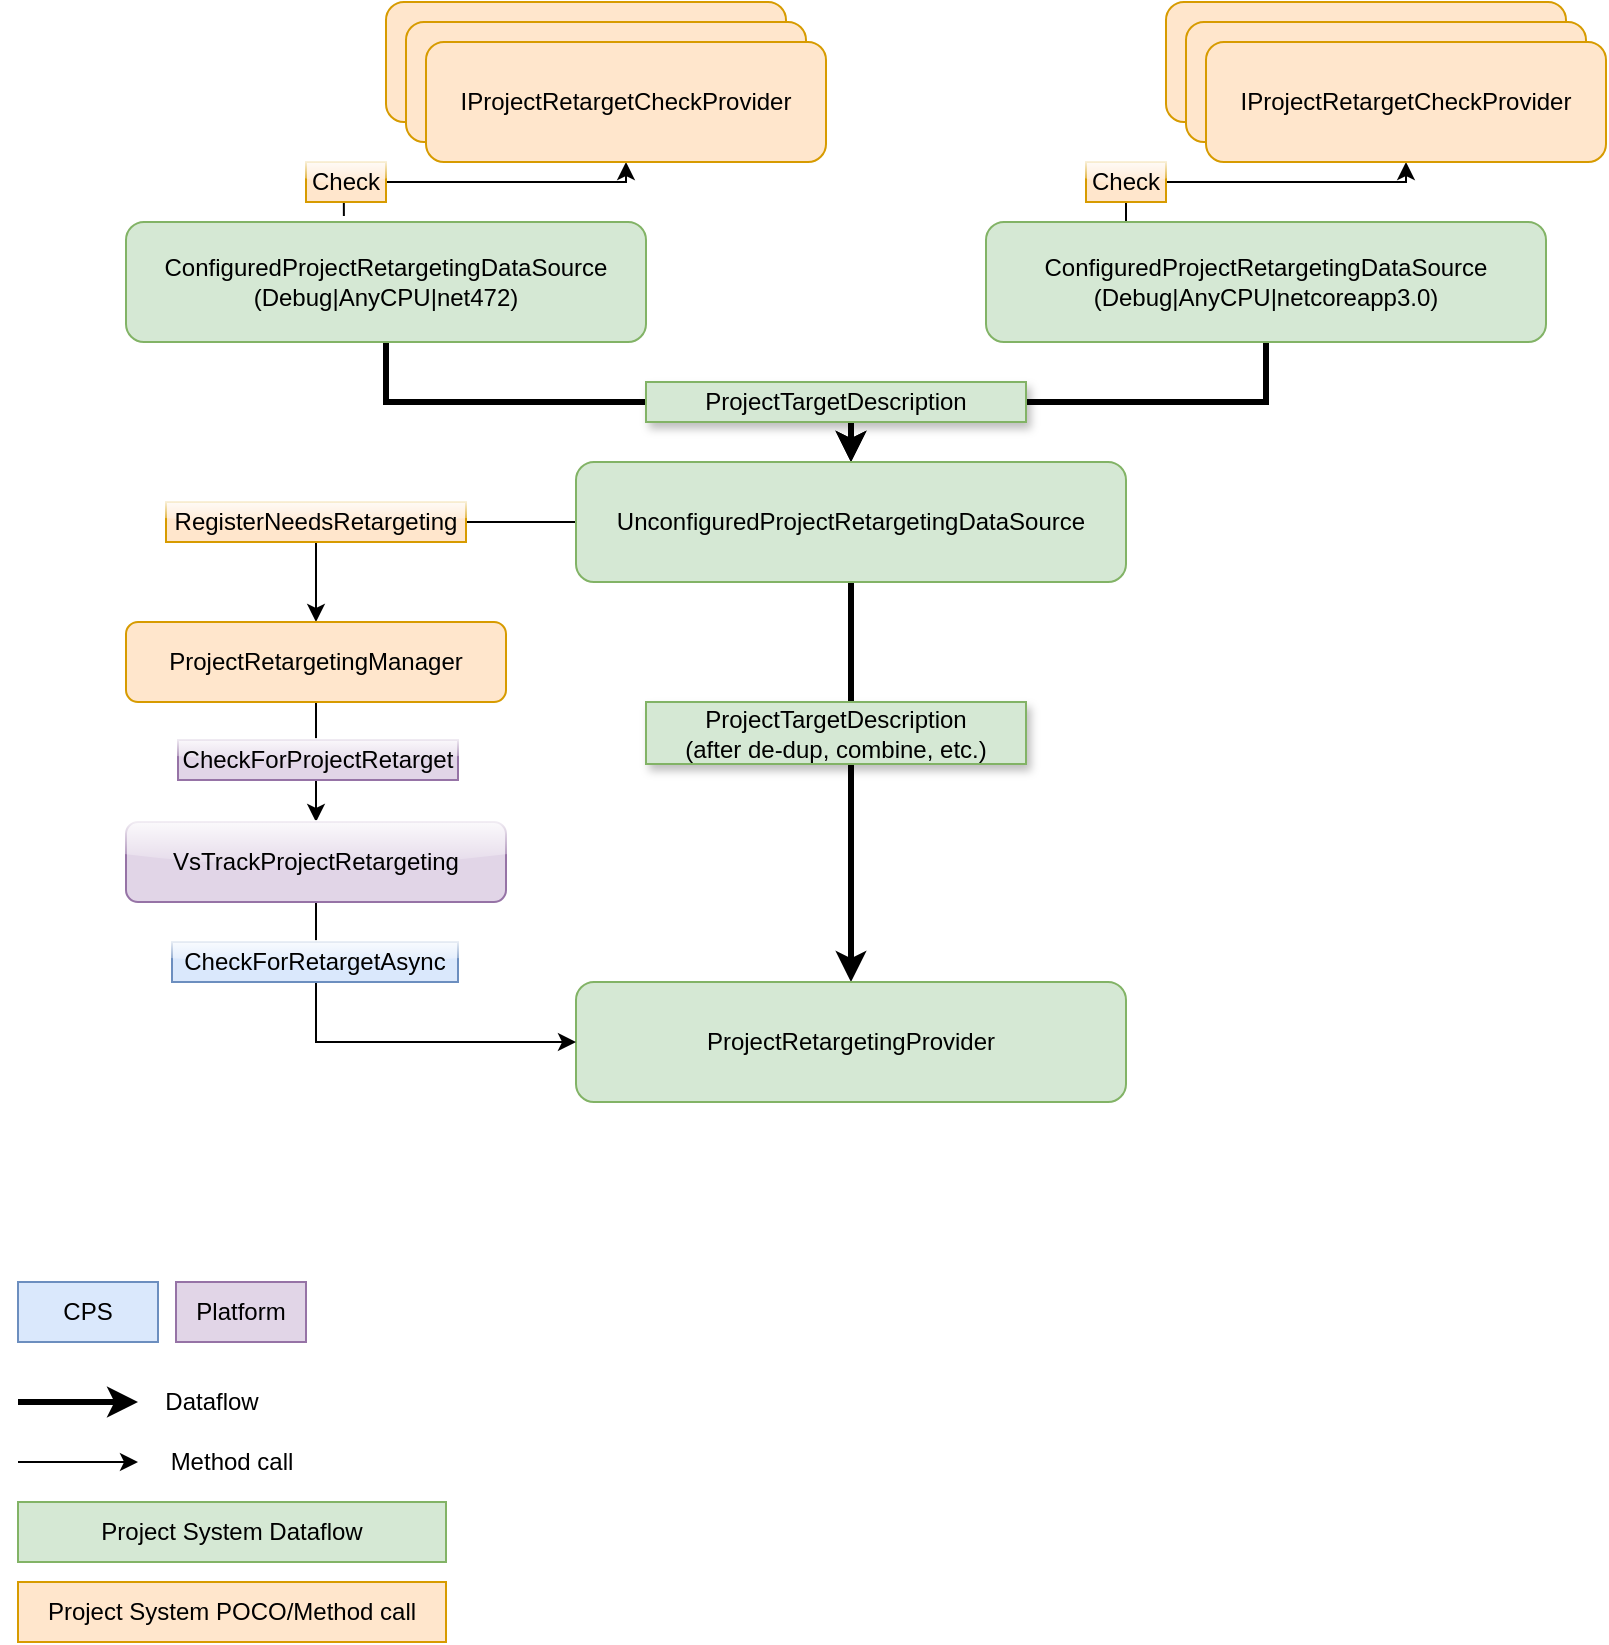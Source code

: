 <mxfile version="13.1.1" type="github"><diagram id="QwT3GvjlqfUxTfFNQaEm" name="Page-1"><mxGraphModel dx="1498" dy="901" grid="1" gridSize="10" guides="1" tooltips="1" connect="1" arrows="1" fold="1" page="1" pageScale="1" pageWidth="850" pageHeight="1100" math="0" shadow="0"><root><mxCell id="0"/><mxCell id="1" parent="0"/><mxCell id="g1vAEb4mUmX5ct7mcEg2-14" style="edgeStyle=orthogonalEdgeStyle;rounded=0;orthogonalLoop=1;jettySize=auto;html=1;exitX=0.419;exitY=-0.05;exitDx=0;exitDy=0;entryX=0.5;entryY=1;entryDx=0;entryDy=0;exitPerimeter=0;" edge="1" parent="1" source="g1vAEb4mUmX5ct7mcEg2-5" target="g1vAEb4mUmX5ct7mcEg2-9"><mxGeometry relative="1" as="geometry"><Array as="points"><mxPoint x="189" y="100"/><mxPoint x="330" y="100"/></Array></mxGeometry></mxCell><mxCell id="g1vAEb4mUmX5ct7mcEg2-19" style="edgeStyle=orthogonalEdgeStyle;rounded=0;orthogonalLoop=1;jettySize=auto;html=1;exitX=0.5;exitY=1;exitDx=0;exitDy=0;entryX=0.5;entryY=0;entryDx=0;entryDy=0;startSize=6;endSize=6;strokeWidth=3;" edge="1" parent="1" source="g1vAEb4mUmX5ct7mcEg2-5" target="g1vAEb4mUmX5ct7mcEg2-18"><mxGeometry relative="1" as="geometry"/></mxCell><mxCell id="g1vAEb4mUmX5ct7mcEg2-5" value="ConfiguredProjectRetargetingDataSource&lt;br&gt;(Debug|AnyCPU|net472)" style="rounded=1;whiteSpace=wrap;html=1;fillColor=#d5e8d4;strokeColor=#82b366;" vertex="1" parent="1"><mxGeometry x="80" y="120" width="260" height="60" as="geometry"/></mxCell><mxCell id="g1vAEb4mUmX5ct7mcEg2-17" style="edgeStyle=orthogonalEdgeStyle;rounded=0;orthogonalLoop=1;jettySize=auto;html=1;exitX=0.25;exitY=0;exitDx=0;exitDy=0;entryX=0.5;entryY=1;entryDx=0;entryDy=0;" edge="1" parent="1" source="g1vAEb4mUmX5ct7mcEg2-6" target="g1vAEb4mUmX5ct7mcEg2-12"><mxGeometry relative="1" as="geometry"/></mxCell><mxCell id="g1vAEb4mUmX5ct7mcEg2-20" style="edgeStyle=orthogonalEdgeStyle;rounded=0;orthogonalLoop=1;jettySize=auto;html=1;exitX=0.5;exitY=1;exitDx=0;exitDy=0;entryX=0.5;entryY=0;entryDx=0;entryDy=0;startSize=6;endSize=6;strokeWidth=3;" edge="1" parent="1" source="g1vAEb4mUmX5ct7mcEg2-6" target="g1vAEb4mUmX5ct7mcEg2-18"><mxGeometry relative="1" as="geometry"/></mxCell><mxCell id="g1vAEb4mUmX5ct7mcEg2-6" value="ConfiguredProjectRetargetingDataSource&lt;br&gt;(Debug|AnyCPU|netcoreapp3.0)" style="rounded=1;whiteSpace=wrap;html=1;fillColor=#d5e8d4;strokeColor=#82b366;" vertex="1" parent="1"><mxGeometry x="510" y="120" width="280" height="60" as="geometry"/></mxCell><mxCell id="g1vAEb4mUmX5ct7mcEg2-7" value="IProjectRetargetCheckProvider" style="rounded=1;whiteSpace=wrap;html=1;shadow=0;comic=0;glass=0;fillColor=#ffe6cc;strokeColor=#d79b00;" vertex="1" parent="1"><mxGeometry x="210" y="10" width="200" height="60" as="geometry"/></mxCell><mxCell id="g1vAEb4mUmX5ct7mcEg2-8" value="IProjectRetargetCheckProvider" style="rounded=1;whiteSpace=wrap;html=1;shadow=0;comic=0;glass=0;fillColor=#ffe6cc;strokeColor=#d79b00;" vertex="1" parent="1"><mxGeometry x="220" y="20" width="200" height="60" as="geometry"/></mxCell><mxCell id="g1vAEb4mUmX5ct7mcEg2-9" value="IProjectRetargetCheckProvider" style="rounded=1;whiteSpace=wrap;html=1;shadow=0;comic=0;glass=0;fillColor=#ffe6cc;strokeColor=#d79b00;" vertex="1" parent="1"><mxGeometry x="230" y="30" width="200" height="60" as="geometry"/></mxCell><mxCell id="g1vAEb4mUmX5ct7mcEg2-10" value="IProjectRetargetCheckProvider" style="rounded=1;whiteSpace=wrap;html=1;shadow=0;comic=0;glass=0;fillColor=#ffe6cc;strokeColor=#d79b00;" vertex="1" parent="1"><mxGeometry x="600" y="10" width="200" height="60" as="geometry"/></mxCell><mxCell id="g1vAEb4mUmX5ct7mcEg2-11" value="IProjectRetargetCheckProvider" style="rounded=1;whiteSpace=wrap;html=1;shadow=0;comic=0;glass=0;fillColor=#ffe6cc;strokeColor=#d79b00;" vertex="1" parent="1"><mxGeometry x="610" y="20" width="200" height="60" as="geometry"/></mxCell><mxCell id="g1vAEb4mUmX5ct7mcEg2-12" value="IProjectRetargetCheckProvider" style="rounded=1;whiteSpace=wrap;html=1;shadow=0;comic=0;glass=0;fillColor=#ffe6cc;strokeColor=#d79b00;" vertex="1" parent="1"><mxGeometry x="620" y="30" width="200" height="60" as="geometry"/></mxCell><mxCell id="g1vAEb4mUmX5ct7mcEg2-25" style="edgeStyle=orthogonalEdgeStyle;rounded=0;orthogonalLoop=1;jettySize=auto;html=1;exitX=0;exitY=0.5;exitDx=0;exitDy=0;" edge="1" parent="1" source="g1vAEb4mUmX5ct7mcEg2-18" target="g1vAEb4mUmX5ct7mcEg2-24"><mxGeometry relative="1" as="geometry"/></mxCell><mxCell id="g1vAEb4mUmX5ct7mcEg2-27" style="edgeStyle=orthogonalEdgeStyle;rounded=0;orthogonalLoop=1;jettySize=auto;html=1;exitX=0.5;exitY=1;exitDx=0;exitDy=0;entryX=0.5;entryY=0;entryDx=0;entryDy=0;startSize=6;endSize=6;strokeWidth=3;" edge="1" parent="1" source="g1vAEb4mUmX5ct7mcEg2-18" target="g1vAEb4mUmX5ct7mcEg2-26"><mxGeometry relative="1" as="geometry"/></mxCell><mxCell id="g1vAEb4mUmX5ct7mcEg2-18" value="UnconfiguredProjectRetargetingDataSource" style="rounded=1;whiteSpace=wrap;html=1;shadow=0;glass=0;comic=0;fillColor=#d5e8d4;strokeColor=#82b366;" vertex="1" parent="1"><mxGeometry x="305" y="240" width="275" height="60" as="geometry"/></mxCell><mxCell id="g1vAEb4mUmX5ct7mcEg2-21" value="ProjectTargetDescription" style="rounded=0;whiteSpace=wrap;html=1;shadow=1;glass=0;comic=0;fillColor=#d5e8d4;strokeColor=#82b366;" vertex="1" parent="1"><mxGeometry x="340" y="200" width="190" height="20" as="geometry"/></mxCell><mxCell id="g1vAEb4mUmX5ct7mcEg2-31" style="edgeStyle=orthogonalEdgeStyle;rounded=0;orthogonalLoop=1;jettySize=auto;html=1;exitX=0.5;exitY=1;exitDx=0;exitDy=0;entryX=0.5;entryY=0;entryDx=0;entryDy=0;" edge="1" parent="1" source="g1vAEb4mUmX5ct7mcEg2-24" target="g1vAEb4mUmX5ct7mcEg2-30"><mxGeometry relative="1" as="geometry"/></mxCell><mxCell id="g1vAEb4mUmX5ct7mcEg2-24" value="ProjectRetargetingManager" style="rounded=1;whiteSpace=wrap;html=1;shadow=0;glass=0;comic=0;fillColor=#ffe6cc;strokeColor=#d79b00;" vertex="1" parent="1"><mxGeometry x="80" y="320" width="190" height="40" as="geometry"/></mxCell><mxCell id="g1vAEb4mUmX5ct7mcEg2-26" value="ProjectRetargetingProvider" style="rounded=1;whiteSpace=wrap;html=1;shadow=0;glass=0;comic=0;fillColor=#d5e8d4;strokeColor=#82b366;" vertex="1" parent="1"><mxGeometry x="305" y="500" width="275" height="60" as="geometry"/></mxCell><mxCell id="g1vAEb4mUmX5ct7mcEg2-32" style="edgeStyle=orthogonalEdgeStyle;rounded=0;orthogonalLoop=1;jettySize=auto;html=1;exitX=0.5;exitY=1;exitDx=0;exitDy=0;entryX=0;entryY=0.5;entryDx=0;entryDy=0;" edge="1" parent="1" source="g1vAEb4mUmX5ct7mcEg2-30" target="g1vAEb4mUmX5ct7mcEg2-26"><mxGeometry relative="1" as="geometry"/></mxCell><mxCell id="g1vAEb4mUmX5ct7mcEg2-30" value="VsTrackProjectRetargeting" style="rounded=1;whiteSpace=wrap;html=1;shadow=0;glass=1;comic=0;fillColor=#e1d5e7;strokeColor=#9673a6;" vertex="1" parent="1"><mxGeometry x="80" y="420" width="190" height="40" as="geometry"/></mxCell><mxCell id="g1vAEb4mUmX5ct7mcEg2-33" value="RegisterNeedsRetargeting" style="rounded=0;whiteSpace=wrap;html=1;shadow=0;glass=1;comic=0;fillColor=#ffe6cc;strokeColor=#d79b00;" vertex="1" parent="1"><mxGeometry x="100" y="260" width="150" height="20" as="geometry"/></mxCell><mxCell id="g1vAEb4mUmX5ct7mcEg2-34" value="CheckForProjectRetarget" style="rounded=0;whiteSpace=wrap;html=1;shadow=0;glass=1;comic=0;fillColor=#e1d5e7;strokeColor=#9673a6;" vertex="1" parent="1"><mxGeometry x="106" y="379" width="140" height="20" as="geometry"/></mxCell><mxCell id="g1vAEb4mUmX5ct7mcEg2-36" value="ProjectTargetDescription&lt;br&gt;(after de-dup, combine, etc.)" style="rounded=0;whiteSpace=wrap;html=1;shadow=1;glass=0;comic=0;fillColor=#d5e8d4;strokeColor=#82b366;" vertex="1" parent="1"><mxGeometry x="340" y="360" width="190" height="31" as="geometry"/></mxCell><mxCell id="g1vAEb4mUmX5ct7mcEg2-37" value="Check" style="rounded=0;whiteSpace=wrap;html=1;shadow=0;glass=1;comic=0;fillColor=#ffe6cc;strokeColor=#d79b00;" vertex="1" parent="1"><mxGeometry x="170" y="90" width="40" height="20" as="geometry"/></mxCell><mxCell id="g1vAEb4mUmX5ct7mcEg2-39" value="Check" style="rounded=0;whiteSpace=wrap;html=1;shadow=0;glass=1;comic=0;fillColor=#ffe6cc;strokeColor=#d79b00;" vertex="1" parent="1"><mxGeometry x="560" y="90" width="40" height="20" as="geometry"/></mxCell><mxCell id="g1vAEb4mUmX5ct7mcEg2-40" value="CheckForRetargetAsync" style="rounded=0;whiteSpace=wrap;html=1;shadow=0;glass=1;comic=0;fillColor=#dae8fc;strokeColor=#6c8ebf;" vertex="1" parent="1"><mxGeometry x="103" y="480" width="143" height="20" as="geometry"/></mxCell><mxCell id="g1vAEb4mUmX5ct7mcEg2-41" value="CPS" style="rounded=0;whiteSpace=wrap;html=1;shadow=0;glass=0;comic=0;fillColor=#dae8fc;strokeColor=#6c8ebf;" vertex="1" parent="1"><mxGeometry x="26" y="650" width="70" height="30" as="geometry"/></mxCell><mxCell id="g1vAEb4mUmX5ct7mcEg2-42" value="Platform" style="rounded=0;whiteSpace=wrap;html=1;shadow=0;glass=0;comic=0;fillColor=#e1d5e7;strokeColor=#9673a6;" vertex="1" parent="1"><mxGeometry x="105" y="650" width="65" height="30" as="geometry"/></mxCell><mxCell id="g1vAEb4mUmX5ct7mcEg2-43" value="" style="endArrow=classic;html=1;strokeWidth=3;" edge="1" parent="1"><mxGeometry width="50" height="50" relative="1" as="geometry"><mxPoint x="26" y="710" as="sourcePoint"/><mxPoint x="86" y="710" as="targetPoint"/></mxGeometry></mxCell><mxCell id="g1vAEb4mUmX5ct7mcEg2-45" value="" style="endArrow=classic;html=1;strokeWidth=1;" edge="1" parent="1"><mxGeometry width="50" height="50" relative="1" as="geometry"><mxPoint x="26" y="740" as="sourcePoint"/><mxPoint x="86" y="740" as="targetPoint"/></mxGeometry></mxCell><mxCell id="g1vAEb4mUmX5ct7mcEg2-46" value="Dataflow" style="text;html=1;strokeColor=none;fillColor=none;align=center;verticalAlign=middle;whiteSpace=wrap;rounded=0;shadow=0;glass=0;comic=0;" vertex="1" parent="1"><mxGeometry x="96" y="700" width="54" height="20" as="geometry"/></mxCell><mxCell id="g1vAEb4mUmX5ct7mcEg2-48" value="Method call" style="text;html=1;strokeColor=none;fillColor=none;align=center;verticalAlign=middle;whiteSpace=wrap;rounded=0;shadow=0;glass=0;comic=0;" vertex="1" parent="1"><mxGeometry x="96" y="730" width="74" height="20" as="geometry"/></mxCell><mxCell id="g1vAEb4mUmX5ct7mcEg2-49" value="Project System Dataflow" style="rounded=0;whiteSpace=wrap;html=1;shadow=0;glass=0;comic=0;fillColor=#d5e8d4;strokeColor=#82b366;" vertex="1" parent="1"><mxGeometry x="26" y="760" width="214" height="30" as="geometry"/></mxCell><mxCell id="g1vAEb4mUmX5ct7mcEg2-50" value="Project System POCO/Method call" style="rounded=0;whiteSpace=wrap;html=1;shadow=0;glass=0;comic=0;fillColor=#ffe6cc;strokeColor=#d79b00;" vertex="1" parent="1"><mxGeometry x="26" y="800" width="214" height="30" as="geometry"/></mxCell></root></mxGraphModel></diagram></mxfile>